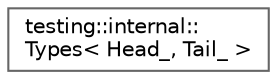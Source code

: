 digraph "Graphical Class Hierarchy"
{
 // LATEX_PDF_SIZE
  bgcolor="transparent";
  edge [fontname=Helvetica,fontsize=10,labelfontname=Helvetica,labelfontsize=10];
  node [fontname=Helvetica,fontsize=10,shape=box,height=0.2,width=0.4];
  rankdir="LR";
  Node0 [id="Node000000",label="testing::internal::\lTypes\< Head_, Tail_ \>",height=0.2,width=0.4,color="grey40", fillcolor="white", style="filled",URL="$structtesting_1_1internal_1_1_types.html",tooltip=" "];
}
